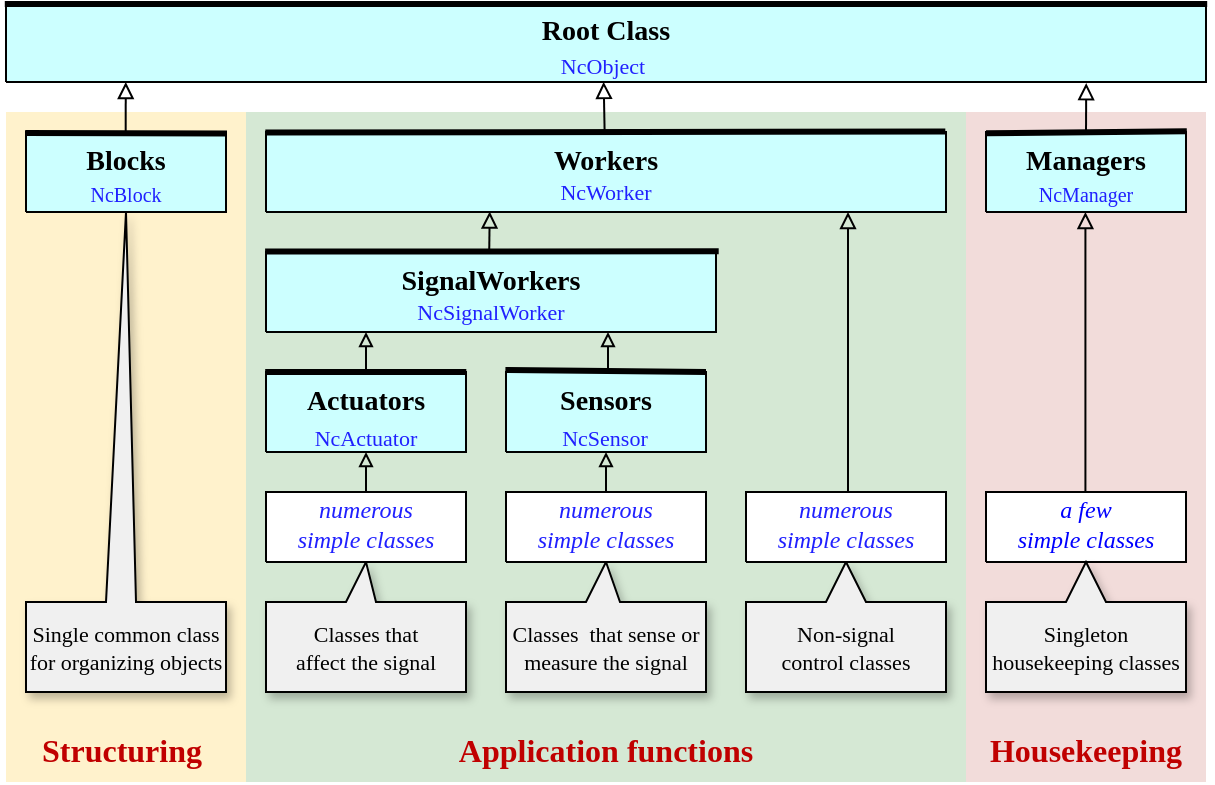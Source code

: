 <mxfile version="19.0.3" type="device"><diagram name="Figure 1" id="Figure_1"><mxGraphModel dx="803" dy="718" grid="1" gridSize="5" guides="1" tooltips="1" connect="1" arrows="1" fold="1" page="1" pageScale="1" pageWidth="850" pageHeight="1100" background="#FFFFFF" math="0" shadow="0"><root><mxCell id="0"/><mxCell id="1" parent="0"/><mxCell id="5" value="&lt;p style=&quot;align:center;margin-left:0;margin-right:0;margin-top:0px;margin-bottom:0px;text-indent:0;valign:bottom;direction:ltr;&quot;&gt;&lt;font style=&quot;font-size: 16px; color: rgb(192, 0, 0); direction: ltr; letter-spacing: 0px; line-height: 80%; opacity: 1;&quot;&gt;&lt;b&gt;Housekeeping&lt;br&gt;&lt;/b&gt;&lt;/font&gt;&lt;/p&gt;" style="verticalAlign=bottom;align=center;vsdxID=316;fillColor=#f2dcda;gradientColor=none;shape=stencil(nZBLDoAgDERP0z3SIyjew0SURgSD+Lu9kMZoXLhwN9O+tukAlrNpJg1SzDH4QW/URgNYgZTkjA4UkwJUgGXng+6DX1zLfmoymdXo17xh5zmRJ6Q42BWCfc2oJfdAr+Yv+AP9Cb7OJ3H/2JG1HNGz/84klThPVCc=);dashed=1;dashPattern=2.00 2.00;strokeColor=none;spacingBottom=5;labelBackgroundColor=none;rounded=0;html=1;whiteSpace=wrap;fontFamily=PT Sans Narrow;fontSource=https%3A%2F%2Ffonts.googleapis.com%2Fcss%3Ffamily%3DPT%2BSans%2BNarrow;" parent="1" vertex="1"><mxGeometry x="530" y="135" width="120" height="335" as="geometry"/></mxCell><mxCell id="3r1Puj9F0Zoe1GJAFi1w-112" value="&lt;p style=&quot;align:center;margin-left:0;margin-right:0;margin-top:0px;margin-bottom:0px;text-indent:0;valign:bottom;direction:ltr;&quot;&gt;&lt;font style=&quot;font-size: 16px; color: rgb(192, 0, 0); direction: ltr; letter-spacing: 0px; line-height: 80%; opacity: 1;&quot;&gt;&lt;b&gt;Application functions&lt;br&gt;&lt;/b&gt;&lt;/font&gt;&lt;/p&gt;" style="verticalAlign=bottom;align=center;vsdxID=316;fillColor=#D5E8D4;shape=stencil(nZBLDoAgDERP0z3SIyjew0SURgSD+Lu9kMZoXLhwN9O+tukAlrNpJg1SzDH4QW/URgNYgZTkjA4UkwJUgGXng+6DX1zLfmoymdXo17xh5zmRJ6Q42BWCfc2oJfdAr+Yv+AP9Cb7OJ3H/2JG1HNGz/84klThPVCc=);strokeColor=none;spacingBottom=5;labelBackgroundColor=none;rounded=0;html=1;whiteSpace=wrap;fontFamily=PT Sans Narrow;fontSource=https%3A%2F%2Ffonts.googleapis.com%2Fcss%3Ffamily%3DPT%2BSans%2BNarrow;" parent="1" vertex="1"><mxGeometry x="170" y="135" width="360" height="335" as="geometry"/></mxCell><mxCell id="Ixvg9BrxS0RhZ9t3VWL0-137" value="&lt;p style=&quot;align:center;margin-left:0;margin-right:0;margin-top:0px;margin-bottom:0px;text-indent:0;valign:bottom;direction:ltr;&quot;&gt;&lt;font style=&quot;font-size: 16px; color: rgb(192, 0, 0); direction: ltr; letter-spacing: 0px; line-height: 80%; opacity: 1;&quot;&gt;&lt;b&gt;Structuring&amp;nbsp;&lt;br&gt;&lt;/b&gt;&lt;/font&gt;&lt;/p&gt;" style="verticalAlign=bottom;align=center;vsdxID=316;fillColor=#fff2cc;shape=stencil(nZBLDoAgDERP0z3SIyjew0SURgSD+Lu9kMZoXLhwN9O+tukAlrNpJg1SzDH4QW/URgNYgZTkjA4UkwJUgGXng+6DX1zLfmoymdXo17xh5zmRJ6Q42BWCfc2oJfdAr+Yv+AP9Cb7OJ3H/2JG1HNGz/84klThPVCc=);dashed=1;dashPattern=2.00 2.00;strokeColor=none;spacingBottom=5;labelBackgroundColor=none;rounded=0;html=1;whiteSpace=wrap;fontFamily=PT Sans Narrow;fontSource=https%3A%2F%2Ffonts.googleapis.com%2Fcss%3Ffamily%3DPT%2BSans%2BNarrow;snapToPoint=1;" parent="1" vertex="1"><mxGeometry x="50" y="135" width="120" height="335" as="geometry"/></mxCell><mxCell id="58" style="vsdxID=328;edgeStyle=none;startFill=0;startArrow=block;endArrow=none;startSize=5;endSize=5;strokeColor=#000000;spacingTop=0;spacingBottom=-1;spacingLeft=0;spacingRight=0;verticalAlign=middle;html=1;labelBackgroundColor=#ffffff;rounded=0;fontFamily=PT Sans Narrow;fontSource=https%3A%2F%2Ffonts.googleapis.com%2Fcss%3Ffamily%3DPT%2BSans%2BNarrow;" parent="1" source="34" target="33" edge="1"><mxGeometry relative="1" as="geometry"/></mxCell><mxCell id="jswddApunKMlNxhrHeCu-107" value="&lt;span style=&quot;font-size: 11px;&quot;&gt;Classes&amp;nbsp;&lt;/span&gt;&lt;span style=&quot;font-size: 11px;&quot;&gt;that &lt;br style=&quot;font-size: 11px;&quot;&gt;affect&amp;nbsp;&lt;/span&gt;&lt;span style=&quot;font-size: 11px;&quot;&gt;the signal&lt;/span&gt;" style="shape=callout;whiteSpace=wrap;html=1;perimeter=calloutPerimeter;fontSize=11;fontColor=#000000;strokeColor=#000000;verticalAlign=middle;position2=0.5;base=15;size=20;position=0.4;flipV=1;fillColor=#f0f0f0;shadow=1;fontFamily=PT Sans Narrow;fontSource=https%3A%2F%2Ffonts.googleapis.com%2Fcss%3Ffamily%3DPT%2BSans%2BNarrow;fontStyle=0" parent="1" vertex="1"><mxGeometry x="180" y="360" width="100" height="65" as="geometry"/></mxCell><mxCell id="jswddApunKMlNxhrHeCu-108" value="&lt;span style=&quot;font-size: 11px;&quot;&gt;Classes&amp;nbsp;&amp;nbsp;&lt;/span&gt;&lt;span style=&quot;font-size: 11px;&quot;&gt;that sense or measure the signal&lt;/span&gt;" style="shape=callout;whiteSpace=wrap;html=1;perimeter=calloutPerimeter;fontSize=11;fontColor=#000000;strokeColor=#000000;verticalAlign=middle;position2=0.5;base=17;size=20;position=0.4;flipV=1;fillColor=#f0f0f0;shadow=1;fontFamily=PT Sans Narrow;fontSource=https%3A%2F%2Ffonts.googleapis.com%2Fcss%3Ffamily%3DPT%2BSans%2BNarrow;fontStyle=0" parent="1" vertex="1"><mxGeometry x="300" y="360" width="100" height="65" as="geometry"/></mxCell><mxCell id="jswddApunKMlNxhrHeCu-110" value="&lt;span style=&quot;font-size: 11px;&quot;&gt;Non-signal &lt;br style=&quot;font-size: 11px;&quot;&gt;control classes&lt;/span&gt;" style="shape=callout;whiteSpace=wrap;html=1;perimeter=calloutPerimeter;fontSize=11;fontColor=#000000;strokeColor=#000000;verticalAlign=middle;position2=0.5;base=20;size=20;position=0.4;flipV=1;fillColor=#f0f0f0;shadow=1;fontFamily=PT Sans Narrow;fontSource=https%3A%2F%2Ffonts.googleapis.com%2Fcss%3Ffamily%3DPT%2BSans%2BNarrow;fontStyle=0" parent="1" vertex="1"><mxGeometry x="420" y="360" width="100" height="65" as="geometry"/></mxCell><mxCell id="Ixvg9BrxS0RhZ9t3VWL0-86" value="" style="group;fillColor=default;opacity=0;strokeColor=#FF0000;container=0;" parent="1" vertex="1" connectable="0"><mxGeometry x="230" y="152" width="220" height="43" as="geometry"/></mxCell><mxCell id="onDmAAJW--Q7oCObskpC-79" value="" style="endArrow=none;html=1;rounded=0;endFill=0;startArrow=block;startFill=0;entryX=0.496;entryY=0.017;entryDx=0;entryDy=0;entryPerimeter=0;exitX=0.329;exitY=0.988;exitDx=0;exitDy=0;exitPerimeter=0;" parent="1" source="38" target="Ixvg9BrxS0RhZ9t3VWL0-88" edge="1"><mxGeometry width="50" height="50" relative="1" as="geometry"><mxPoint x="260" y="190" as="sourcePoint"/><mxPoint x="430" y="265" as="targetPoint"/></mxGeometry></mxCell><mxCell id="23" value="&lt;font style=&quot;font-size: 14px; direction: ltr; letter-spacing: 0px; line-height: 100%; opacity: 1;&quot;&gt;Blocks&lt;br style=&quot;font-size: 14px;&quot;&gt;&lt;/font&gt;" style="verticalAlign=top;align=center;vsdxID=318;fillColor=#ccffff;gradientColor=none;shape=stencil(nZBLDoAgDERP0z3SIyjew0SURgSD+Lu9kMZoXLhwN9O+tukAlrNpJg1SzDH4QW/URgNYgZTkjA4UkwJUgGXng+6DX1zLfmoymdXo17xh5zmRJ6Q42BWCfc2oJfdAr+Yv+AP9Cb7OJ3H/2JG1HNGz/84klThPVCc=);strokeColor=#000000;spacingTop=0;spacingBottom=-1;spacingLeft=-3;spacingRight=-3;labelBackgroundColor=none;rounded=0;html=1;whiteSpace=wrap;fontFamily=PT Sans Narrow;fontSource=https%3A%2F%2Ffonts.googleapis.com%2Fcss%3Ffamily%3DPT%2BSans%2BNarrow;fontSize=14;fontStyle=1;snapToPoint=1;" parent="1" vertex="1"><mxGeometry x="60" y="145" width="100" height="40" as="geometry"/></mxCell><mxCell id="37" value="&lt;font style=&quot;font-size: 14px; direction: ltr; letter-spacing: 0px; line-height: 100%; opacity: 1;&quot;&gt;Workers&lt;br style=&quot;font-size: 14px;&quot;&gt;&lt;/font&gt;" style="verticalAlign=top;align=center;vsdxID=3;fillColor=#ccffff;gradientColor=none;shape=stencil(nZBLDoAgDERP0z3SIyjew0SURgSD+Lu9kMZoXLhwN9O+tukAlrNpJg1SzDH4QW/URgNYgZTkjA4UkwJUgGXng+6DX1zLfmoymdXo17xh5zmRJ6Q42BWCfc2oJfdAr+Yv+AP9Cb7OJ3H/2JG1HNGz/84klThPVCc=);strokeColor=#000000;spacingTop=0;spacingBottom=-1;spacingLeft=-3;spacingRight=-3;labelBackgroundColor=none;rounded=0;html=1;whiteSpace=wrap;fontFamily=PT Sans Narrow;fontSource=https%3A%2F%2Ffonts.googleapis.com%2Fcss%3Ffamily%3DPT%2BSans%2BNarrow;fontSize=14;fontStyle=1;" parent="1" vertex="1"><mxGeometry x="180" y="145" width="340" height="40" as="geometry"/></mxCell><mxCell id="38" value="&lt;p style=&quot;margin: 0px; text-indent: 0px; direction: ltr; font-size: 11px;&quot;&gt;&lt;font style=&quot;font-size: 11px; color: rgb(32, 32, 255); direction: ltr; letter-spacing: 0px; line-height: 100%; opacity: 1;&quot;&gt;&lt;span style=&quot;font-size: 11px;&quot;&gt;NcWorker&lt;/span&gt;&lt;/font&gt;&lt;font style=&quot;font-size: 11px; color: rgb(32, 32, 255); direction: ltr; letter-spacing: 0px; line-height: 100%; opacity: 1;&quot;&gt;&lt;span style=&quot;font-size: 11px;&quot;&gt;&lt;br style=&quot;font-size: 11px;&quot;&gt;&lt;/span&gt;&lt;/font&gt;&lt;/p&gt;" style="verticalAlign=middle;align=center;vsdxID=125;fillColor=none;gradientColor=none;shape=stencil(nZBLDoAgDERP0z3SIyjew0SURgSD+Lu9kMZoXLhwN9O+tukAlrNpJg1SzDH4QW/URgNYgZTkjA4UkwJUgGXng+6DX1zLfmoymdXo17xh5zmRJ6Q42BWCfc2oJfdAr+Yv+AP9Cb7OJ3H/2JG1HNGz/84klThPVCc=);strokeColor=none;spacingBottom=1;spacingLeft=-3;spacingRight=-3;labelBackgroundColor=none;rounded=0;html=1;whiteSpace=wrap;fontFamily=ROCKWELL;fontStyle=0;fontSize=11;spacingTop=0;" parent="1" vertex="1"><mxGeometry x="180" y="165" width="340" height="20" as="geometry"/></mxCell><mxCell id="3r1Puj9F0Zoe1GJAFi1w-87" value="&lt;span style=&quot;font-size: 11px;&quot;&gt;Single common&amp;nbsp;&lt;/span&gt;class for organizing objects" style="shape=callout;whiteSpace=wrap;html=1;perimeter=calloutPerimeter;fontSize=11;fontColor=#000000;strokeColor=#000000;verticalAlign=middle;position2=0.5;base=15;size=195;position=0.4;flipV=1;fillColor=#f0f0f0;shadow=1;fontFamily=PT Sans Narrow;fontSource=https%3A%2F%2Ffonts.googleapis.com%2Fcss%3Ffamily%3DPT%2BSans%2BNarrow;fontStyle=0" parent="1" vertex="1"><mxGeometry x="60" y="185" width="100" height="240" as="geometry"/></mxCell><mxCell id="17" value="&lt;font style=&quot;font-size: 14px; direction: ltr; letter-spacing: 0px; line-height: 100%; opacity: 1;&quot;&gt;Managers&lt;br style=&quot;font-size: 14px;&quot;&gt;&lt;/font&gt;" style="verticalAlign=top;align=center;vsdxID=208;fillColor=#ccffff;gradientColor=none;shape=stencil(nZBLDoAgDERP0z3SIyjew0SURgSD+Lu9kMZoXLhwN9O+tukAlrNpJg1SzDH4QW/URgNYgZTkjA4UkwJUgGXng+6DX1zLfmoymdXo17xh5zmRJ6Q42BWCfc2oJfdAr+Yv+AP9Cb7OJ3H/2JG1HNGz/84klThPVCc=);strokeColor=#000000;spacingTop=0;spacingBottom=-1;spacingLeft=-3;spacingRight=-3;labelBackgroundColor=none;rounded=0;html=1;whiteSpace=wrap;fontFamily=PT Sans Narrow;fontSource=https%3A%2F%2Ffonts.googleapis.com%2Fcss%3Ffamily%3DPT%2BSans%2BNarrow;fontStyle=1;fontSize=14;" parent="1" vertex="1"><mxGeometry x="540" y="145" width="100" height="40" as="geometry"/></mxCell><mxCell id="18" value="&lt;p style=&quot;margin: 0px; text-indent: 0px; direction: ltr; font-size: 10px;&quot;&gt;&lt;font style=&quot;font-size: 10px; color: rgb(32, 32, 255); direction: ltr; letter-spacing: 0px; line-height: 100%; opacity: 1;&quot;&gt;&lt;span style=&quot;font-size: 10px;&quot;&gt;NcManager&lt;br style=&quot;font-size: 10px;&quot;&gt;&lt;/span&gt;&lt;/font&gt;&lt;/p&gt;" style="verticalAlign=bottom;align=center;vsdxID=209;fillColor=none;gradientColor=none;shape=stencil(nZBLDoAgDERP0z3SIyjew0SURgSD+Lu9kMZoXLhwN9O+tukAlrNpJg1SzDH4QW/URgNYgZTkjA4UkwJUgGXng+6DX1zLfmoymdXo17xh5zmRJ6Q42BWCfc2oJfdAr+Yv+AP9Cb7OJ3H/2JG1HNGz/84klThPVCc=);strokeColor=none;spacingBottom=1;spacingLeft=-3;spacingRight=-3;labelBackgroundColor=none;rounded=0;html=1;whiteSpace=wrap;fontFamily=ROCKWELL;fontStyle=0;fontSize=10;" parent="1" vertex="1"><mxGeometry x="560" y="166" width="60" height="20" as="geometry"/></mxCell><mxCell id="34" value="&lt;font style=&quot;font-size: 14px; color: rgb(0, 0, 0); direction: ltr; letter-spacing: 0px; line-height: 100%; opacity: 1;&quot;&gt;Sensors&lt;br style=&quot;font-size: 14px;&quot;&gt;&lt;/font&gt;" style="verticalAlign=top;align=center;vsdxID=5;fillColor=#ccffff;gradientColor=none;shape=stencil(nZBLDoAgDERP0z3SIyjew0SURgSD+Lu9kMZoXLhwN9O+tukAlrNpJg1SzDH4QW/URgNYgZTkjA4UkwJUgGXng+6DX1zLfmoymdXo17xh5zmRJ6Q42BWCfc2oJfdAr+Yv+AP9Cb7OJ3H/2JG1HNGz/84klThPVCc=);strokeColor=#000000;spacingTop=0;spacingLeft=0;labelBackgroundColor=none;rounded=0;html=1;whiteSpace=wrap;fontFamily=PT Sans Narrow;fontSource=https%3A%2F%2Ffonts.googleapis.com%2Fcss%3Ffamily%3DPT%2BSans%2BNarrow;fontSize=14;fontStyle=1" parent="1" vertex="1"><mxGeometry x="300" y="265" width="100" height="40" as="geometry"/></mxCell><mxCell id="36" value="&lt;p style=&quot;margin: 0px; text-indent: 0px; direction: ltr; font-size: 11px;&quot;&gt;&lt;font style=&quot;font-size: 11px; color: rgb(32, 32, 255); direction: ltr; letter-spacing: 0px; line-height: 100%; opacity: 1;&quot;&gt;&lt;span style=&quot;font-size: 11px;&quot;&gt;NcSensor&lt;br style=&quot;font-size: 11px;&quot;&gt;&lt;/span&gt;&lt;/font&gt;&lt;/p&gt;" style="verticalAlign=middle;align=center;vsdxID=261;fillColor=none;gradientColor=none;shape=stencil(nZBLDoAgDERP0z3SIyjew0SURgSD+Lu9kMZoXLhwN9O+tukAlrNpJg1SzDH4QW/URgNYgZTkjA4UkwJUgGXng+6DX1zLfmoymdXo17xh5zmRJ6Q42BWCfc2oJfdAr+Yv+AP9Cb7OJ3H/2JG1HNGz/84klThPVCc=);strokeColor=none;spacingBottom=-1;spacingLeft=-3;spacingRight=-3;labelBackgroundColor=none;rounded=0;html=1;whiteSpace=wrap;fontFamily=ROCKWELL;fontStyle=0;fontSize=11;" parent="1" vertex="1"><mxGeometry x="300" y="290" width="99" height="15" as="geometry"/></mxCell><mxCell id="3r1Puj9F0Zoe1GJAFi1w-99" value="&lt;p style=&quot;margin: 0px; text-indent: 0px; direction: ltr; font-size: 10px;&quot;&gt;&lt;font style=&quot;font-size: 10px; color: rgb(32, 32, 255); direction: ltr; letter-spacing: 0px; line-height: 100%; opacity: 1;&quot;&gt;&lt;span style=&quot;font-size: 10px;&quot;&gt;NcBlock&lt;br style=&quot;font-size: 10px;&quot;&gt;&lt;/span&gt;&lt;/font&gt;&lt;/p&gt;" style="verticalAlign=middle;align=center;vsdxID=319;fillColor=none;gradientColor=none;shape=stencil(nZBLDoAgDERP0z3SIyjew0SURgSD+Lu9kMZoXLhwN9O+tukAlrNpJg1SzDH4QW/URgNYgZTkjA4UkwJUgGXng+6DX1zLfmoymdXo17xh5zmRJ6Q42BWCfc2oJfdAr+Yv+AP9Cb7OJ3H/2JG1HNGz/84klThPVCc=);strokeColor=none;spacingBottom=1;spacingLeft=-3;spacingRight=-3;labelBackgroundColor=none;rounded=0;html=1;whiteSpace=wrap;fontFamily=ROCKWELL;fontStyle=0;fontSize=10;" parent="1" vertex="1"><mxGeometry x="75" y="167.5" width="70" height="17.5" as="geometry"/></mxCell><mxCell id="Ixvg9BrxS0RhZ9t3VWL0-88" value="&lt;font style=&quot;font-size: 14px; direction: ltr; letter-spacing: 0px; line-height: 100%; opacity: 1;&quot;&gt;SignalWorkers&lt;br style=&quot;font-size: 14px;&quot;&gt;&lt;/font&gt;" style="verticalAlign=top;align=center;vsdxID=3;fillColor=#ccffff;gradientColor=none;shape=stencil(nZBLDoAgDERP0z3SIyjew0SURgSD+Lu9kMZoXLhwN9O+tukAlrNpJg1SzDH4QW/URgNYgZTkjA4UkwJUgGXng+6DX1zLfmoymdXo17xh5zmRJ6Q42BWCfc2oJfdAr+Yv+AP9Cb7OJ3H/2JG1HNGz/84klThPVCc=);strokeColor=#000000;spacingTop=0;spacingBottom=-1;spacingLeft=-3;spacingRight=-3;labelBackgroundColor=none;rounded=0;html=1;whiteSpace=wrap;fontFamily=PT Sans Narrow;fontSource=https%3A%2F%2Ffonts.googleapis.com%2Fcss%3Ffamily%3DPT%2BSans%2BNarrow;fontSize=14;fontStyle=1;" parent="1" vertex="1"><mxGeometry x="180" y="205" width="225" height="40" as="geometry"/></mxCell><mxCell id="Ixvg9BrxS0RhZ9t3VWL0-89" value="&lt;p style=&quot;margin: 0px; text-indent: 0px; direction: ltr; font-size: 11px;&quot;&gt;&lt;font style=&quot;font-size: 11px; color: rgb(32, 32, 255); direction: ltr; letter-spacing: 0px; line-height: 100%; opacity: 1;&quot;&gt;&lt;span style=&quot;font-size: 11px;&quot;&gt;NcSignalWorker&lt;/span&gt;&lt;/font&gt;&lt;font style=&quot;font-size: 11px; color: rgb(32, 32, 255); direction: ltr; letter-spacing: 0px; line-height: 100%; opacity: 1;&quot;&gt;&lt;span style=&quot;font-size: 11px;&quot;&gt;&lt;br style=&quot;font-size: 11px;&quot;&gt;&lt;/span&gt;&lt;/font&gt;&lt;/p&gt;" style="verticalAlign=middle;align=center;vsdxID=125;fillColor=none;gradientColor=none;shape=stencil(nZBLDoAgDERP0z3SIyjew0SURgSD+Lu9kMZoXLhwN9O+tukAlrNpJg1SzDH4QW/URgNYgZTkjA4UkwJUgGXng+6DX1zLfmoymdXo17xh5zmRJ6Q42BWCfc2oJfdAr+Yv+AP9Cb7OJ3H/2JG1HNGz/84klThPVCc=);strokeColor=none;spacingBottom=1;spacingLeft=-3;spacingRight=-3;labelBackgroundColor=none;rounded=0;html=1;whiteSpace=wrap;fontFamily=ROCKWELL;fontStyle=0;fontSize=11;" parent="1" vertex="1"><mxGeometry x="180" y="225" width="225" height="20" as="geometry"/></mxCell><mxCell id="8" value="&lt;font style=&quot;font-size: 14px; color: rgb(0, 0, 0); direction: ltr; letter-spacing: 0px; line-height: 100%; opacity: 1;&quot;&gt;Actuators&lt;br style=&quot;font-size: 14px;&quot;&gt;&lt;/font&gt;" style="verticalAlign=top;align=center;vsdxID=4;fillColor=#ccffff;gradientColor=none;shape=stencil(nZBLDoAgDERP0z3SIyjew0SURgSD+Lu9kMZoXLhwN9O+tukAlrNpJg1SzDH4QW/URgNYgZTkjA4UkwJUgGXng+6DX1zLfmoymdXo17xh5zmRJ6Q42BWCfc2oJfdAr+Yv+AP9Cb7OJ3H/2JG1HNGz/84klThPVCc=);strokeColor=#000000;spacingTop=0;labelBackgroundColor=none;rounded=0;html=1;whiteSpace=wrap;fontFamily=PT Sans Narrow;fontSource=https%3A%2F%2Ffonts.googleapis.com%2Fcss%3Ffamily%3DPT%2BSans%2BNarrow;fontSize=14;fontStyle=1" parent="1" vertex="1"><mxGeometry x="180" y="265" width="100" height="40" as="geometry"/></mxCell><mxCell id="10" value="&lt;p style=&quot;margin: 0px; text-indent: 0px; direction: ltr; font-size: 11px;&quot;&gt;&lt;font style=&quot;font-size: 11px; color: rgb(32, 32, 255); direction: ltr; letter-spacing: 0px; line-height: 100%; opacity: 1;&quot;&gt;&lt;span style=&quot;font-size: 11px;&quot;&gt;NcActuator&lt;br style=&quot;font-size: 11px;&quot;&gt;&lt;/span&gt;&lt;/font&gt;&lt;/p&gt;" style="verticalAlign=middle;align=center;vsdxID=260;fillColor=none;gradientColor=none;shape=stencil(nZBLDoAgDERP0z3SIyjew0SURgSD+Lu9kMZoXLhwN9O+tukAlrNpJg1SzDH4QW/URgNYgZTkjA4UkwJUgGXng+6DX1zLfmoymdXo17xh5zmRJ6Q42BWCfc2oJfdAr+Yv+AP9Cb7OJ3H/2JG1HNGz/84klThPVCc=);strokeColor=none;spacingBottom=-1;spacingLeft=-3;spacingRight=-3;labelBackgroundColor=none;rounded=0;html=1;whiteSpace=wrap;fontFamily=ROCKWELL;fontStyle=0;fontSize=11;" parent="1" vertex="1"><mxGeometry x="180" y="290" width="100" height="15" as="geometry"/></mxCell><mxCell id="IkBuIM1KYPAx6A-2lQFW-181" style="vsdxID=338;edgeStyle=none;startFill=0;startArrow=block;endArrow=none;startSize=5;endSize=5;strokeColor=#000000;spacingTop=0;spacingBottom=-1;spacingLeft=0;spacingRight=0;verticalAlign=middle;html=1;labelBackgroundColor=#ffffff;rounded=0;fontFamily=PT Sans Narrow;fontSource=https%3A%2F%2Ffonts.googleapis.com%2Fcss%3Ffamily%3DPT%2BSans%2BNarrow;" parent="1" edge="1"><mxGeometry relative="1" as="geometry"><Array as="points"><mxPoint x="229.995" y="245"/></Array><mxPoint x="229.995" y="245" as="sourcePoint"/><mxPoint x="229.995" y="265" as="targetPoint"/></mxGeometry></mxCell><mxCell id="3r1Puj9F0Zoe1GJAFi1w-114" style="vsdxID=328;edgeStyle=none;startFill=0;startArrow=block;endArrow=none;startSize=5;endSize=5;strokeColor=#000000;spacingTop=0;spacingBottom=-1;spacingLeft=0;spacingRight=0;verticalAlign=middle;html=1;labelBackgroundColor=#ffffff;rounded=0;fontFamily=PT Sans Narrow;fontSource=https%3A%2F%2Ffonts.googleapis.com%2Fcss%3Ffamily%3DPT%2BSans%2BNarrow;" parent="1" edge="1"><mxGeometry relative="1" as="geometry"><mxPoint x="230.0" y="305" as="sourcePoint"/><mxPoint x="230.0" y="325" as="targetPoint"/></mxGeometry></mxCell><mxCell id="3r1Puj9F0Zoe1GJAFi1w-125" value="" style="endArrow=none;html=1;rounded=0;endFill=0;startArrow=block;startFill=0;" parent="1" edge="1"><mxGeometry width="50" height="50" relative="1" as="geometry"><mxPoint x="471" y="185" as="sourcePoint"/><mxPoint x="471" y="325" as="targetPoint"/></mxGeometry></mxCell><mxCell id="3r1Puj9F0Zoe1GJAFi1w-127" value="a few &lt;br style=&quot;font-size: 12px;&quot;&gt;simple classes" style="verticalAlign=middle;align=center;vsdxID=179;fillColor=#ffffff;gradientColor=none;shape=stencil(nZBLDoAgDERP0z3SIyjew0SURgSD+Lu9kMZoXLhwN9O+tukAlrNpJg1SzDH4QW/URgNYgZTkjA4UkwJUgGXng+6DX1zLfmoymdXo17xh5zmRJ6Q42BWCfc2oJfdAr+Yv+AP9Cb7OJ3H/2JG1HNGz/84klThPVCc=);strokeColor=#000000;spacingBottom=0;labelBackgroundColor=none;rounded=0;html=1;whiteSpace=wrap;fontFamily=PT Sans Narrow;fontSource=https%3A%2F%2Ffonts.googleapis.com%2Fcss%3Ffamily%3DPT%2BSans%2BNarrow;fontSize=12;fontStyle=2;fontColor=#0000FF;spacing=2;spacingTop=-3;" parent="1" vertex="1"><mxGeometry x="540" y="325" width="100" height="35" as="geometry"/></mxCell><mxCell id="3r1Puj9F0Zoe1GJAFi1w-128" value="&lt;span style=&quot;font-size: 11px;&quot;&gt;Singleton housekeeping classes&lt;/span&gt;" style="shape=callout;whiteSpace=wrap;html=1;perimeter=calloutPerimeter;fontSize=11;fontColor=#000000;strokeColor=#000000;verticalAlign=middle;position2=0.5;base=20;size=20;position=0.4;flipV=1;fillColor=#f0f0f0;shadow=1;fontFamily=PT Sans Narrow;fontSource=https%3A%2F%2Ffonts.googleapis.com%2Fcss%3Ffamily%3DPT%2BSans%2BNarrow;fontStyle=0" parent="1" vertex="1"><mxGeometry x="540" y="360" width="100" height="65" as="geometry"/></mxCell><mxCell id="fHwfrHo5hVKBzuGhvO8Z-86" style="vsdxID=338;edgeStyle=none;startFill=0;startArrow=block;endArrow=none;startSize=5;endSize=5;strokeColor=#000000;spacingTop=0;spacingBottom=-1;spacingLeft=0;spacingRight=0;verticalAlign=middle;html=1;labelBackgroundColor=#ffffff;rounded=0;fontFamily=PT Sans Narrow;fontSource=https%3A%2F%2Ffonts.googleapis.com%2Fcss%3Ffamily%3DPT%2BSans%2BNarrow;" parent="1" edge="1"><mxGeometry relative="1" as="geometry"><Array as="points"><mxPoint x="350.995" y="245"/></Array><mxPoint x="350.995" y="245" as="sourcePoint"/><mxPoint x="350.995" y="265" as="targetPoint"/></mxGeometry></mxCell><mxCell id="fHwfrHo5hVKBzuGhvO8Z-90" value="" style="endArrow=none;html=1;rounded=0;endFill=0;startArrow=block;startFill=0;entryX=0.498;entryY=0.005;entryDx=0;entryDy=0;entryPerimeter=0;exitX=0.498;exitY=0.995;exitDx=0;exitDy=0;exitPerimeter=0;" parent="1" source="27" target="37" edge="1"><mxGeometry width="50" height="50" relative="1" as="geometry"><mxPoint x="375" y="125" as="sourcePoint"/><mxPoint x="349.16" y="146.06" as="targetPoint"/></mxGeometry></mxCell><mxCell id="7" value="&lt;font style=&quot;font-size: 12px; color: rgb(32, 32, 255); direction: ltr; letter-spacing: 0px; line-height: 100%; opacity: 1;&quot;&gt;&lt;i style=&quot;font-size: 12px;&quot;&gt;numerous &lt;br style=&quot;font-size: 12px;&quot;&gt;simple classes&lt;br style=&quot;font-size: 12px;&quot;&gt;&lt;/i&gt;&lt;/font&gt;" style="verticalAlign=middle;align=center;vsdxID=18;fillColor=#ffffff;gradientColor=none;shape=stencil(nZBLDoAgDERP0z3SIyjew0SURgSD+Lu9kMZoXLhwN9O+tukAlrNpJg1SzDH4QW/URgNYgZTkjA4UkwJUgGXng+6DX1zLfmoymdXo17xh5zmRJ6Q42BWCfc2oJfdAr+Yv+AP9Cb7OJ3H/2JG1HNGz/84klThPVCc=);strokeColor=#000000;spacingBottom=0;labelBackgroundColor=none;rounded=0;html=1;whiteSpace=wrap;fontFamily=PT Sans Narrow;fontSource=https%3A%2F%2Ffonts.googleapis.com%2Fcss%3Ffamily%3DPT%2BSans%2BNarrow;fontSize=12;spacing=2;spacingTop=-3;" parent="1" vertex="1"><mxGeometry x="180" y="325" width="100" height="35" as="geometry"/></mxCell><mxCell id="33" value="&lt;font style=&quot;font-size: 12px; color: rgb(32, 32, 255); direction: ltr; letter-spacing: 0px; line-height: 100%; opacity: 1;&quot;&gt;&lt;i style=&quot;font-size: 12px;&quot;&gt;numerous&lt;br style=&quot;font-size: 12px;&quot;&gt;simple classes&lt;br style=&quot;font-size: 12px;&quot;&gt;&lt;/i&gt;&lt;/font&gt;" style="verticalAlign=middle;align=center;vsdxID=179;fillColor=#ffffff;gradientColor=none;shape=stencil(nZBLDoAgDERP0z3SIyjew0SURgSD+Lu9kMZoXLhwN9O+tukAlrNpJg1SzDH4QW/URgNYgZTkjA4UkwJUgGXng+6DX1zLfmoymdXo17xh5zmRJ6Q42BWCfc2oJfdAr+Yv+AP9Cb7OJ3H/2JG1HNGz/84klThPVCc=);strokeColor=#000000;spacingBottom=0;labelBackgroundColor=none;rounded=0;html=1;whiteSpace=wrap;fontFamily=PT Sans Narrow;fontSource=https%3A%2F%2Ffonts.googleapis.com%2Fcss%3Ffamily%3DPT%2BSans%2BNarrow;fontSize=12;spacing=2;spacingTop=-3;" parent="1" vertex="1"><mxGeometry x="300" y="325" width="100" height="35" as="geometry"/></mxCell><mxCell id="fHwfrHo5hVKBzuGhvO8Z-87" value="&lt;font style=&quot;font-size: 12px; color: rgb(32, 32, 255); direction: ltr; letter-spacing: 0px; line-height: 100%; opacity: 1;&quot;&gt;&lt;i style=&quot;font-size: 12px;&quot;&gt;numerous&lt;br style=&quot;font-size: 12px;&quot;&gt;simple classes&lt;br style=&quot;font-size: 12px;&quot;&gt;&lt;/i&gt;&lt;/font&gt;" style="verticalAlign=middle;align=center;vsdxID=179;fillColor=#ffffff;gradientColor=none;shape=stencil(nZBLDoAgDERP0z3SIyjew0SURgSD+Lu9kMZoXLhwN9O+tukAlrNpJg1SzDH4QW/URgNYgZTkjA4UkwJUgGXng+6DX1zLfmoymdXo17xh5zmRJ6Q42BWCfc2oJfdAr+Yv+AP9Cb7OJ3H/2JG1HNGz/84klThPVCc=);strokeColor=#000000;spacingBottom=0;labelBackgroundColor=none;rounded=0;html=1;whiteSpace=wrap;fontFamily=PT Sans Narrow;fontSource=https%3A%2F%2Ffonts.googleapis.com%2Fcss%3Ffamily%3DPT%2BSans%2BNarrow;fontSize=12;spacing=2;spacingTop=-3;" parent="1" vertex="1"><mxGeometry x="420" y="325" width="100" height="35" as="geometry"/></mxCell><mxCell id="fHwfrHo5hVKBzuGhvO8Z-94" value="" style="endArrow=none;html=1;rounded=0;endFill=0;startArrow=block;startFill=0;exitX=0.086;exitY=1;exitDx=0;exitDy=0;exitPerimeter=0;entryX=0.496;entryY=0.017;entryDx=0;entryDy=0;entryPerimeter=0;" parent="1" source="27" edge="1"><mxGeometry width="50" height="50" relative="1" as="geometry"><mxPoint x="110.15" y="123.94" as="sourcePoint"/><mxPoint x="109.84" y="145" as="targetPoint"/></mxGeometry></mxCell><mxCell id="fHwfrHo5hVKBzuGhvO8Z-95" value="" style="endArrow=none;html=1;rounded=0;endFill=0;startArrow=block;startFill=0;exitX=0.914;exitY=1.037;exitDx=0;exitDy=0;exitPerimeter=0;entryX=0.496;entryY=0.017;entryDx=0;entryDy=0;entryPerimeter=0;" parent="1" source="27" edge="1"><mxGeometry width="50" height="50" relative="1" as="geometry"><mxPoint x="590.31" y="123.94" as="sourcePoint"/><mxPoint x="590.0" y="145" as="targetPoint"/></mxGeometry></mxCell><mxCell id="26" value="&lt;font style=&quot;font-size: 14px; color: rgb(0, 0, 0); direction: ltr; letter-spacing: 0px; line-height: 100%; opacity: 1;&quot;&gt;&lt;span style=&quot;font-size: 14px;&quot;&gt;Root Class&lt;br style=&quot;font-size: 14px;&quot;&gt;&lt;/span&gt;&lt;/font&gt;" style="verticalAlign=top;align=center;vsdxID=2;fillColor=#ccffff;gradientColor=none;shape=stencil(nZBLDoAgDERP0z3SIyjew0SURgSD+Lu9kMZoXLhwN9O+tukAlrNpJg1SzDH4QW/URgNYgZTkjA4UkwJUgGXng+6DX1zLfmoymdXo17xh5zmRJ6Q42BWCfc2oJfdAr+Yv+AP9Cb7OJ3H/2JG1HNGz/84klThPVCc=);strokeColor=#000000;spacingTop=0;spacingLeft=-3;spacingRight=-3;labelBackgroundColor=none;rounded=0;html=1;whiteSpace=wrap;fontFamily=PT Sans Narrow;fontSource=https%3A%2F%2Ffonts.googleapis.com%2Fcss%3Ffamily%3DPT%2BSans%2BNarrow;fontSize=14;fontStyle=1;spacingBottom=-1;" parent="1" vertex="1"><mxGeometry x="50" y="80" width="600" height="40" as="geometry"/></mxCell><mxCell id="27" value="&lt;font style=&quot;font-size: 11px; color: rgb(32, 32, 255); direction: ltr; letter-spacing: 0px; line-height: 100%; opacity: 1;&quot;&gt;&lt;span style=&quot;font-size: 11px;&quot;&gt;NcObject&lt;/span&gt;&lt;/font&gt;&lt;font style=&quot;font-size: 11px; color: rgb(32, 32, 255); direction: ltr; letter-spacing: 0px; line-height: 100%; opacity: 1;&quot;&gt;&lt;span style=&quot;font-size: 11px;&quot;&gt;&lt;br style=&quot;font-size: 11px;&quot;&gt;&lt;/span&gt;&lt;/font&gt;" style="verticalAlign=middle;align=center;vsdxID=129;fillColor=none;gradientColor=none;shape=stencil(nZBLDoAgDERP0z3SIyjew0SURgSD+Lu9kMZoXLhwN9O+tukAlrNpJg1SzDH4QW/URgNYgZTkjA4UkwJUgGXng+6DX1zLfmoymdXo17xh5zmRJ6Q42BWCfc2oJfdAr+Yv+AP9Cb7OJ3H/2JG1HNGz/84klThPVCc=);strokeColor=none;spacingBottom=1;spacingRight=3;labelBackgroundColor=none;rounded=0;html=1;whiteSpace=wrap;fontFamily=ROCKWELL;fontSize=11;fontStyle=0" parent="1" vertex="1"><mxGeometry x="60" y="105" width="580" height="15" as="geometry"/></mxCell><mxCell id="fHwfrHo5hVKBzuGhvO8Z-98" value="" style="endArrow=none;html=1;rounded=0;endFill=0;startArrow=block;startFill=0;" parent="1" edge="1"><mxGeometry width="50" height="50" relative="1" as="geometry"><mxPoint x="589.71" y="185" as="sourcePoint"/><mxPoint x="589.71" y="325" as="targetPoint"/></mxGeometry></mxCell><mxCell id="Kj8a4qm0yZaesVXzTCKV-58" value="" style="endArrow=none;html=1;rounded=0;entryX=1.001;entryY=0.028;entryDx=0;entryDy=0;entryPerimeter=0;exitX=-0.001;exitY=0.028;exitDx=0;exitDy=0;exitPerimeter=0;strokeWidth=3;" parent="1" edge="1"><mxGeometry width="50" height="50" relative="1" as="geometry"><mxPoint x="49.4" y="80.98" as="sourcePoint"/><mxPoint x="650.6" y="80.98" as="targetPoint"/></mxGeometry></mxCell><mxCell id="Kj8a4qm0yZaesVXzTCKV-59" value="" style="endArrow=none;html=1;rounded=0;exitX=0;exitY=0.017;exitDx=0;exitDy=0;exitPerimeter=0;strokeWidth=3;entryX=1.004;entryY=-0.008;entryDx=0;entryDy=0;entryPerimeter=0;" parent="1" source="17" target="17" edge="1"><mxGeometry width="50" height="50" relative="1" as="geometry"><mxPoint x="54.4" y="95.84" as="sourcePoint"/><mxPoint x="655" y="150" as="targetPoint"/></mxGeometry></mxCell><mxCell id="Kj8a4qm0yZaesVXzTCKV-60" value="" style="endArrow=none;html=1;rounded=0;strokeWidth=3;entryX=0.999;entryY=-0.005;entryDx=0;entryDy=0;entryPerimeter=0;exitX=-0.001;exitY=0.006;exitDx=0;exitDy=0;exitPerimeter=0;" parent="1" source="37" target="37" edge="1"><mxGeometry width="50" height="50" relative="1" as="geometry"><mxPoint x="195" y="130" as="sourcePoint"/><mxPoint x="499.4" y="130" as="targetPoint"/></mxGeometry></mxCell><mxCell id="Kj8a4qm0yZaesVXzTCKV-62" value="" style="endArrow=none;html=1;rounded=0;strokeWidth=3;entryX=1.005;entryY=0.018;entryDx=0;entryDy=0;entryPerimeter=0;exitX=-0.004;exitY=0.013;exitDx=0;exitDy=0;exitPerimeter=0;" parent="1" source="23" target="23" edge="1"><mxGeometry width="50" height="50" relative="1" as="geometry"><mxPoint x="45" y="140" as="sourcePoint"/><mxPoint x="115.4" y="160.0" as="targetPoint"/></mxGeometry></mxCell><mxCell id="Kj8a4qm0yZaesVXzTCKV-63" value="" style="endArrow=none;html=1;rounded=0;strokeWidth=3;entryX=1.006;entryY=-0.009;entryDx=0;entryDy=0;entryPerimeter=0;exitX=-0.002;exitY=-0.006;exitDx=0;exitDy=0;exitPerimeter=0;" parent="1" source="Ixvg9BrxS0RhZ9t3VWL0-88" target="Ixvg9BrxS0RhZ9t3VWL0-88" edge="1"><mxGeometry width="50" height="50" relative="1" as="geometry"><mxPoint x="160.0" y="210.0" as="sourcePoint"/><mxPoint x="260.9" y="210.2" as="targetPoint"/></mxGeometry></mxCell><mxCell id="Kj8a4qm0yZaesVXzTCKV-65" value="" style="endArrow=none;html=1;rounded=0;strokeWidth=3;exitX=-0.004;exitY=-0.001;exitDx=0;exitDy=0;exitPerimeter=0;entryX=0.306;entryY=0.388;entryDx=0;entryDy=0;entryPerimeter=0;" parent="1" source="8" target="3r1Puj9F0Zoe1GJAFi1w-112" edge="1"><mxGeometry width="50" height="50" relative="1" as="geometry"><mxPoint x="184.55" y="209.76" as="sourcePoint"/><mxPoint x="411.35" y="209.64" as="targetPoint"/></mxGeometry></mxCell><mxCell id="Kj8a4qm0yZaesVXzTCKV-68" value="" style="endArrow=none;html=1;rounded=0;strokeWidth=3;exitX=-0.003;exitY=-0.025;exitDx=0;exitDy=0;exitPerimeter=0;entryX=1;entryY=0;entryDx=0;entryDy=0;entryPerimeter=0;" parent="1" source="34" target="34" edge="1"><mxGeometry width="50" height="50" relative="1" as="geometry"><mxPoint x="184.6" y="269.96" as="sourcePoint"/><mxPoint x="285.16" y="269.98" as="targetPoint"/></mxGeometry></mxCell></root></mxGraphModel></diagram></mxfile>